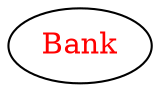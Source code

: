 digraph dependencyGraph {
 concentrate=true;
 ranksep="2.0";
 rankdir="LR"; 
 splines="ortho";
"Bank" [fontcolor="red"];
}